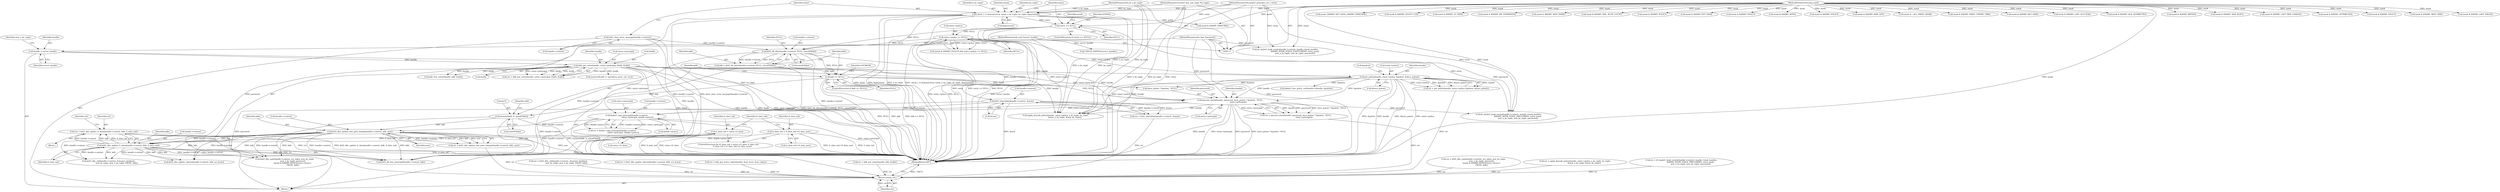 digraph "0_krb5_b863de7fbf080b15e347a736fdda0a82d42f4f6b@API" {
"1000540" [label="(Call,ret = krb5_dbe_update_tl_data(handle->context, kdb, tl_data_tail))"];
"1000542" [label="(Call,krb5_dbe_update_tl_data(handle->context, kdb, tl_data_tail))"];
"1000515" [label="(Call,krb5_dbe_update_last_pwd_change(handle->context, kdb, now))"];
"1000500" [label="(Call,kadm5_copy_principal(handle->context,\n                                    entry->principal, &(kdb->princ)))"];
"1000343" [label="(Call,krb5_timeofday(handle->context, &now))"];
"1000276" [label="(Call,krb5_db_alloc(handle->context, NULL, sizeof(*kdb)))"];
"1000151" [label="(Call,krb5_clear_error_message(handle->context))"];
"1000224" [label="(Call,entry->policy == NULL)"];
"1000163" [label="(Call,entry == NULL)"];
"1000155" [label="(Call,check_1_6_dummy(entry, mask, n_ks_tuple, ks_tuple, &password))"];
"1000119" [label="(MethodParameterIn,kadm5_principal_ent_t entry)"];
"1000120" [label="(MethodParameterIn,long mask)"];
"1000121" [label="(MethodParameterIn,int n_ks_tuple)"];
"1000122" [label="(MethodParameterIn,krb5_key_salt_tuple *ks_tuple)"];
"1000326" [label="(Call,passwd_check(handle, password, have_polent ? &polent : NULL,\n                           entry->principal))"];
"1000309" [label="(Call,get_policy(handle, entry->policy, &polent, &have_polent))"];
"1000249" [label="(Call,kdb_get_entry(handle, entry->principal, &kdb, &adb))"];
"1000136" [label="(Call,handle = server_handle)"];
"1000118" [label="(MethodParameterIn,void *server_handle)"];
"1000123" [label="(MethodParameterIn,char *password)"];
"1000285" [label="(Call,kdb == NULL)"];
"1000274" [label="(Call,kdb = krb5_db_alloc(handle->context, NULL, sizeof(*kdb)))"];
"1000290" [label="(Call,memset(kdb, 0, sizeof(*kdb)))"];
"1000528" [label="(Call,tl_data_tail = entry->tl_data)"];
"1000534" [label="(Call,tl_data_tail = tl_data_tail->tl_data_next)"];
"1000730" [label="(Return,return ret;)"];
"1000293" [label="(Call,sizeof(*kdb))"];
"1000121" [label="(MethodParameterIn,int n_ks_tuple)"];
"1000604" [label="(Call,mask & KADM5_KVNO)"];
"1000221" [label="(Call,mask & KADM5_POLICY)"];
"1000382" [label="(Call,mask & KADM5_MAX_LIFE)"];
"1000500" [label="(Call,kadm5_copy_principal(handle->context,\n                                    entry->principal, &(kdb->princ)))"];
"1000162" [label="(ControlStructure,if (entry == NULL))"];
"1000643" [label="(Call,k5_kadm5_hook_create(handle->context, handle->hook_handles,\n                               KADM5_HOOK_STAGE_PRECOMMIT, entry, mask,\n                               new_n_ks_tuple, new_ks_tuple, password))"];
"1000242" [label="(Call,mask & ~ALL_PRINC_MASK)"];
"1000730" [label="(Return,return ret;)"];
"1000343" [label="(Call,krb5_timeofday(handle->context, &now))"];
"1000501" [label="(Call,handle->context)"];
"1000290" [label="(Call,memset(kdb, 0, sizeof(*kdb)))"];
"1000424" [label="(Call,mask & KADM5_PRINC_EXPIRE_TIME)"];
"1000277" [label="(Call,handle->context)"];
"1000311" [label="(Call,entry->policy)"];
"1000118" [label="(MethodParameterIn,void *server_handle)"];
"1000326" [label="(Call,passwd_check(handle, password, have_polent ? &polent : NULL,\n                           entry->principal))"];
"1000209" [label="(Call,mask & KADM5_KEY_DATA)"];
"1000195" [label="(Call,mask & KADM5_LAST_SUCCESS)"];
"1000165" [label="(Identifier,NULL)"];
"1000296" [label="(Call,memset(&adb, 0, sizeof(osa_princ_ent_rec)))"];
"1000167" [label="(Identifier,EINVAL)"];
"1000164" [label="(Identifier,entry)"];
"1000732" [label="(MethodReturn,RET)"];
"1000307" [label="(Call,ret = get_policy(handle, entry->policy, &polent, &have_polent))"];
"1000533" [label="(Identifier,tl_data_tail)"];
"1000593" [label="(Call,ret = krb5_dbe_cpw(handle->context, act_mkey, new_ks_tuple,\n                           new_n_ks_tuple, password,\n                           (mask & KADM5_KVNO)?entry->kvno:1,\n                           FALSE, kdb))"];
"1000540" [label="(Call,ret = krb5_dbe_update_tl_data(handle->context, kdb, tl_data_tail))"];
"1000191" [label="(Call,mask & KADM5_AUX_ATTRIBUTES)"];
"1000123" [label="(MethodParameterIn,char *password)"];
"1000699" [label="(Call,k5_kadm5_hook_create(handle->context, handle->hook_handles,\n                                KADM5_HOOK_STAGE_POSTCOMMIT, entry, mask,\n                                new_n_ks_tuple, new_ks_tuple, password))"];
"1000284" [label="(ControlStructure,if (kdb == NULL))"];
"1000187" [label="(Call,mask & KADM5_MKVNO)"];
"1000547" [label="(Identifier,tl_data_tail)"];
"1000291" [label="(Identifier,kdb)"];
"1000251" [label="(Call,entry->principal)"];
"1000287" [label="(Identifier,NULL)"];
"1000124" [label="(Block,)"];
"1000249" [label="(Call,kdb_get_entry(handle, entry->principal, &kdb, &adb))"];
"1000220" [label="(Call,(mask & KADM5_POLICY) && entry->policy == NULL)"];
"1000155" [label="(Call,check_1_6_dummy(entry, mask, n_ks_tuple, ks_tuple, &password))"];
"1000551" [label="(Call,ret = apply_keysalt_policy(handle, entry->policy, n_ks_tuple, ks_tuple,\n                               &new_n_ks_tuple, &new_ks_tuple))"];
"1000504" [label="(Call,entry->principal)"];
"1000171" [label="(Call,mask & KADM5_PRINCIPAL)"];
"1000403" [label="(Call,mask & KADM5_MAX_RLIFE)"];
"1000172" [label="(Identifier,mask)"];
"1000158" [label="(Identifier,n_ks_tuple)"];
"1000641" [label="(Call,ret = k5_kadm5_hook_create(handle->context, handle->hook_handles,\n                               KADM5_HOOK_STAGE_PRECOMMIT, entry, mask,\n                               new_n_ks_tuple, new_ks_tuple, password))"];
"1000553" [label="(Call,apply_keysalt_policy(handle, entry->policy, n_ks_tuple, ks_tuple,\n                               &new_n_ks_tuple, &new_ks_tuple))"];
"1000546" [label="(Identifier,kdb)"];
"1000519" [label="(Identifier,kdb)"];
"1000183" [label="(Call,mask & KADM5_LAST_PWD_CHANGE)"];
"1000527" [label="(ControlStructure,for (tl_data_tail = entry->tl_data; tl_data_tail;\n             tl_data_tail = tl_data_tail->tl_data_next))"];
"1000361" [label="(Call,mask & KADM5_ATTRIBUTES)"];
"1000264" [label="(Call,kdb_free_entry(handle, kdb, &adb))"];
"1000256" [label="(Call,&adb)"];
"1000615" [label="(Call,ret = krb5_dbe_crk(handle->context, &master_keyblock,\n                           new_ks_tuple, new_n_ks_tuple, FALSE, kdb))"];
"1000143" [label="(Identifier,new_n_ks_tuple)"];
"1000136" [label="(Call,handle = server_handle)"];
"1000224" [label="(Call,entry->policy == NULL)"];
"1000120" [label="(MethodParameterIn,long mask)"];
"1000292" [label="(Literal,0)"];
"1000157" [label="(Identifier,mask)"];
"1000630" [label="(Call,ret = krb5_dbe_update_mkvno(handle->context, kdb, act_kvno))"];
"1000156" [label="(Identifier,entry)"];
"1000715" [label="(Call,krb5_db_free_principal(handle->context, kdb))"];
"1000327" [label="(Identifier,handle)"];
"1000149" [label="(Call,CHECK_HANDLE(server_handle))"];
"1000507" [label="(Call,&(kdb->princ))"];
"1000309" [label="(Call,get_policy(handle, entry->policy, &polent, &have_polent))"];
"1000137" [label="(Identifier,handle)"];
"1000329" [label="(Call,have_polent ? &polent : NULL)"];
"1000324" [label="(Call,ret = passwd_check(handle, password, have_polent ? &polent : NULL,\n                           entry->principal))"];
"1000665" [label="(Call,mask & KADM5_POLICY)"];
"1000151" [label="(Call,krb5_clear_error_message(handle->context))"];
"1000276" [label="(Call,krb5_db_alloc(handle->context, NULL, sizeof(*kdb)))"];
"1000228" [label="(Identifier,NULL)"];
"1000179" [label="(Call,mask & KADM5_MOD_TIME)"];
"1000160" [label="(Call,&password)"];
"1000341" [label="(Call,ret = krb5_timeofday(handle->context, &now))"];
"1000119" [label="(MethodParameterIn,kadm5_principal_ent_t entry)"];
"1000199" [label="(Call,mask & KADM5_LAST_FAILED)"];
"1000685" [label="(Call,mask | KADM5_KEY_DATA | KADM5_PRINCIPAL)"];
"1000724" [label="(Call,kadm5_free_policy_ent(handle->lhandle, &polent))"];
"1000543" [label="(Call,handle->context)"];
"1000275" [label="(Identifier,kdb)"];
"1000535" [label="(Identifier,tl_data_tail)"];
"1000236" [label="(Call,mask & KADM5_POLICY_CLR)"];
"1000344" [label="(Call,handle->context)"];
"1000316" [label="(Call,&have_polent)"];
"1000539" [label="(Block,)"];
"1000225" [label="(Call,entry->policy)"];
"1000523" [label="(Call,mask & KADM5_TL_DATA)"];
"1000549" [label="(Identifier,ret)"];
"1000617" [label="(Call,krb5_dbe_crk(handle->context, &master_keyblock,\n                           new_ks_tuple, new_n_ks_tuple, FALSE, kdb))"];
"1000472" [label="(Call,mask & KADM5_PW_EXPIRATION)"];
"1000595" [label="(Call,krb5_dbe_cpw(handle->context, act_mkey, new_ks_tuple,\n                           new_n_ks_tuple, password,\n                           (mask & KADM5_KVNO)?entry->kvno:1,\n                           FALSE, kdb))"];
"1000528" [label="(Call,tl_data_tail = entry->tl_data)"];
"1000516" [label="(Call,handle->context)"];
"1000280" [label="(Identifier,NULL)"];
"1000542" [label="(Call,krb5_dbe_update_tl_data(handle->context, kdb, tl_data_tail))"];
"1000175" [label="(Call,mask & KADM5_MOD_NAME)"];
"1000347" [label="(Call,&now)"];
"1000122" [label="(MethodParameterIn,krb5_key_salt_tuple *ks_tuple)"];
"1000541" [label="(Identifier,ret)"];
"1000202" [label="(Call,mask & KADM5_FAIL_AUTH_COUNT)"];
"1000233" [label="(Call,mask & KADM5_POLICY)"];
"1000163" [label="(Call,entry == NULL)"];
"1000534" [label="(Call,tl_data_tail = tl_data_tail->tl_data_next)"];
"1000289" [label="(Identifier,ENOMEM)"];
"1000285" [label="(Call,kdb == NULL)"];
"1000536" [label="(Call,tl_data_tail->tl_data_next)"];
"1000579" [label="(Call,mask & KADM5_KEY_DATA)"];
"1000254" [label="(Call,&kdb)"];
"1000731" [label="(Identifier,ret)"];
"1000303" [label="(Call,mask & KADM5_POLICY)"];
"1000567" [label="(Call,ret = kdb_get_active_mkey(handle, &act_kvno, &act_mkey))"];
"1000530" [label="(Call,entry->tl_data)"];
"1000310" [label="(Identifier,handle)"];
"1000334" [label="(Call,entry->principal)"];
"1000513" [label="(Call,ret = krb5_dbe_update_last_pwd_change(handle->context, kdb, now))"];
"1000159" [label="(Identifier,ks_tuple)"];
"1000314" [label="(Call,&polent)"];
"1000274" [label="(Call,kdb = krb5_db_alloc(handle->context, NULL, sizeof(*kdb)))"];
"1000498" [label="(Call,ret = kadm5_copy_principal(handle->context,\n                                    entry->principal, &(kdb->princ)))"];
"1000632" [label="(Call,krb5_dbe_update_mkvno(handle->context, kdb, act_kvno))"];
"1000250" [label="(Identifier,handle)"];
"1000281" [label="(Call,sizeof(*kdb))"];
"1000247" [label="(Call,ret = kdb_get_entry(handle, entry->principal, &kdb, &adb))"];
"1000298" [label="(Identifier,adb)"];
"1000515" [label="(Call,krb5_dbe_update_last_pwd_change(handle->context, kdb, now))"];
"1000520" [label="(Identifier,now)"];
"1000152" [label="(Call,handle->context)"];
"1000286" [label="(Identifier,kdb)"];
"1000328" [label="(Identifier,password)"];
"1000690" [label="(Call,ret = kdb_put_entry(handle, kdb, &adb))"];
"1000138" [label="(Identifier,server_handle)"];
"1000529" [label="(Identifier,tl_data_tail)"];
"1000540" -> "1000539"  [label="AST: "];
"1000540" -> "1000542"  [label="CFG: "];
"1000541" -> "1000540"  [label="AST: "];
"1000542" -> "1000540"  [label="AST: "];
"1000549" -> "1000540"  [label="CFG: "];
"1000540" -> "1000732"  [label="DDG: krb5_dbe_update_tl_data(handle->context, kdb, tl_data_tail)"];
"1000540" -> "1000732"  [label="DDG: ret"];
"1000542" -> "1000540"  [label="DDG: handle->context"];
"1000542" -> "1000540"  [label="DDG: kdb"];
"1000542" -> "1000540"  [label="DDG: tl_data_tail"];
"1000540" -> "1000730"  [label="DDG: ret"];
"1000542" -> "1000547"  [label="CFG: "];
"1000543" -> "1000542"  [label="AST: "];
"1000546" -> "1000542"  [label="AST: "];
"1000547" -> "1000542"  [label="AST: "];
"1000542" -> "1000732"  [label="DDG: tl_data_tail"];
"1000515" -> "1000542"  [label="DDG: handle->context"];
"1000515" -> "1000542"  [label="DDG: kdb"];
"1000528" -> "1000542"  [label="DDG: tl_data_tail"];
"1000534" -> "1000542"  [label="DDG: tl_data_tail"];
"1000542" -> "1000595"  [label="DDG: handle->context"];
"1000542" -> "1000595"  [label="DDG: kdb"];
"1000542" -> "1000617"  [label="DDG: handle->context"];
"1000542" -> "1000617"  [label="DDG: kdb"];
"1000542" -> "1000632"  [label="DDG: handle->context"];
"1000542" -> "1000632"  [label="DDG: kdb"];
"1000542" -> "1000715"  [label="DDG: handle->context"];
"1000542" -> "1000715"  [label="DDG: kdb"];
"1000515" -> "1000513"  [label="AST: "];
"1000515" -> "1000520"  [label="CFG: "];
"1000516" -> "1000515"  [label="AST: "];
"1000519" -> "1000515"  [label="AST: "];
"1000520" -> "1000515"  [label="AST: "];
"1000513" -> "1000515"  [label="CFG: "];
"1000515" -> "1000732"  [label="DDG: now"];
"1000515" -> "1000513"  [label="DDG: handle->context"];
"1000515" -> "1000513"  [label="DDG: kdb"];
"1000515" -> "1000513"  [label="DDG: now"];
"1000500" -> "1000515"  [label="DDG: handle->context"];
"1000290" -> "1000515"  [label="DDG: kdb"];
"1000515" -> "1000595"  [label="DDG: handle->context"];
"1000515" -> "1000595"  [label="DDG: kdb"];
"1000515" -> "1000617"  [label="DDG: handle->context"];
"1000515" -> "1000617"  [label="DDG: kdb"];
"1000515" -> "1000632"  [label="DDG: handle->context"];
"1000515" -> "1000632"  [label="DDG: kdb"];
"1000515" -> "1000715"  [label="DDG: handle->context"];
"1000515" -> "1000715"  [label="DDG: kdb"];
"1000500" -> "1000498"  [label="AST: "];
"1000500" -> "1000507"  [label="CFG: "];
"1000501" -> "1000500"  [label="AST: "];
"1000504" -> "1000500"  [label="AST: "];
"1000507" -> "1000500"  [label="AST: "];
"1000498" -> "1000500"  [label="CFG: "];
"1000500" -> "1000732"  [label="DDG: &(kdb->princ)"];
"1000500" -> "1000732"  [label="DDG: entry->principal"];
"1000500" -> "1000498"  [label="DDG: handle->context"];
"1000500" -> "1000498"  [label="DDG: entry->principal"];
"1000500" -> "1000498"  [label="DDG: &(kdb->princ)"];
"1000343" -> "1000500"  [label="DDG: handle->context"];
"1000326" -> "1000500"  [label="DDG: entry->principal"];
"1000249" -> "1000500"  [label="DDG: entry->principal"];
"1000500" -> "1000715"  [label="DDG: handle->context"];
"1000343" -> "1000341"  [label="AST: "];
"1000343" -> "1000347"  [label="CFG: "];
"1000344" -> "1000343"  [label="AST: "];
"1000347" -> "1000343"  [label="AST: "];
"1000341" -> "1000343"  [label="CFG: "];
"1000343" -> "1000732"  [label="DDG: &now"];
"1000343" -> "1000341"  [label="DDG: handle->context"];
"1000343" -> "1000341"  [label="DDG: &now"];
"1000276" -> "1000343"  [label="DDG: handle->context"];
"1000343" -> "1000715"  [label="DDG: handle->context"];
"1000276" -> "1000274"  [label="AST: "];
"1000276" -> "1000281"  [label="CFG: "];
"1000277" -> "1000276"  [label="AST: "];
"1000280" -> "1000276"  [label="AST: "];
"1000281" -> "1000276"  [label="AST: "];
"1000274" -> "1000276"  [label="CFG: "];
"1000276" -> "1000732"  [label="DDG: handle->context"];
"1000276" -> "1000274"  [label="DDG: handle->context"];
"1000276" -> "1000274"  [label="DDG: NULL"];
"1000151" -> "1000276"  [label="DDG: handle->context"];
"1000224" -> "1000276"  [label="DDG: NULL"];
"1000163" -> "1000276"  [label="DDG: NULL"];
"1000276" -> "1000285"  [label="DDG: NULL"];
"1000276" -> "1000715"  [label="DDG: handle->context"];
"1000151" -> "1000124"  [label="AST: "];
"1000151" -> "1000152"  [label="CFG: "];
"1000152" -> "1000151"  [label="AST: "];
"1000156" -> "1000151"  [label="CFG: "];
"1000151" -> "1000732"  [label="DDG: krb5_clear_error_message(handle->context)"];
"1000151" -> "1000732"  [label="DDG: handle->context"];
"1000224" -> "1000220"  [label="AST: "];
"1000224" -> "1000228"  [label="CFG: "];
"1000225" -> "1000224"  [label="AST: "];
"1000228" -> "1000224"  [label="AST: "];
"1000220" -> "1000224"  [label="CFG: "];
"1000224" -> "1000732"  [label="DDG: entry->policy"];
"1000224" -> "1000732"  [label="DDG: NULL"];
"1000224" -> "1000220"  [label="DDG: entry->policy"];
"1000224" -> "1000220"  [label="DDG: NULL"];
"1000163" -> "1000224"  [label="DDG: NULL"];
"1000224" -> "1000309"  [label="DDG: entry->policy"];
"1000224" -> "1000553"  [label="DDG: entry->policy"];
"1000163" -> "1000162"  [label="AST: "];
"1000163" -> "1000165"  [label="CFG: "];
"1000164" -> "1000163"  [label="AST: "];
"1000165" -> "1000163"  [label="AST: "];
"1000167" -> "1000163"  [label="CFG: "];
"1000172" -> "1000163"  [label="CFG: "];
"1000163" -> "1000732"  [label="DDG: entry"];
"1000163" -> "1000732"  [label="DDG: entry == NULL"];
"1000163" -> "1000732"  [label="DDG: NULL"];
"1000155" -> "1000163"  [label="DDG: entry"];
"1000119" -> "1000163"  [label="DDG: entry"];
"1000163" -> "1000643"  [label="DDG: entry"];
"1000155" -> "1000124"  [label="AST: "];
"1000155" -> "1000160"  [label="CFG: "];
"1000156" -> "1000155"  [label="AST: "];
"1000157" -> "1000155"  [label="AST: "];
"1000158" -> "1000155"  [label="AST: "];
"1000159" -> "1000155"  [label="AST: "];
"1000160" -> "1000155"  [label="AST: "];
"1000164" -> "1000155"  [label="CFG: "];
"1000155" -> "1000732"  [label="DDG: ks_tuple"];
"1000155" -> "1000732"  [label="DDG: mask"];
"1000155" -> "1000732"  [label="DDG: &password"];
"1000155" -> "1000732"  [label="DDG: n_ks_tuple"];
"1000155" -> "1000732"  [label="DDG: check_1_6_dummy(entry, mask, n_ks_tuple, ks_tuple, &password)"];
"1000119" -> "1000155"  [label="DDG: entry"];
"1000120" -> "1000155"  [label="DDG: mask"];
"1000121" -> "1000155"  [label="DDG: n_ks_tuple"];
"1000122" -> "1000155"  [label="DDG: ks_tuple"];
"1000155" -> "1000171"  [label="DDG: mask"];
"1000155" -> "1000553"  [label="DDG: n_ks_tuple"];
"1000155" -> "1000553"  [label="DDG: ks_tuple"];
"1000119" -> "1000117"  [label="AST: "];
"1000119" -> "1000732"  [label="DDG: entry"];
"1000119" -> "1000643"  [label="DDG: entry"];
"1000119" -> "1000699"  [label="DDG: entry"];
"1000120" -> "1000117"  [label="AST: "];
"1000120" -> "1000732"  [label="DDG: mask"];
"1000120" -> "1000171"  [label="DDG: mask"];
"1000120" -> "1000175"  [label="DDG: mask"];
"1000120" -> "1000179"  [label="DDG: mask"];
"1000120" -> "1000183"  [label="DDG: mask"];
"1000120" -> "1000187"  [label="DDG: mask"];
"1000120" -> "1000191"  [label="DDG: mask"];
"1000120" -> "1000195"  [label="DDG: mask"];
"1000120" -> "1000199"  [label="DDG: mask"];
"1000120" -> "1000202"  [label="DDG: mask"];
"1000120" -> "1000209"  [label="DDG: mask"];
"1000120" -> "1000221"  [label="DDG: mask"];
"1000120" -> "1000233"  [label="DDG: mask"];
"1000120" -> "1000236"  [label="DDG: mask"];
"1000120" -> "1000242"  [label="DDG: mask"];
"1000120" -> "1000303"  [label="DDG: mask"];
"1000120" -> "1000361"  [label="DDG: mask"];
"1000120" -> "1000382"  [label="DDG: mask"];
"1000120" -> "1000403"  [label="DDG: mask"];
"1000120" -> "1000424"  [label="DDG: mask"];
"1000120" -> "1000472"  [label="DDG: mask"];
"1000120" -> "1000523"  [label="DDG: mask"];
"1000120" -> "1000579"  [label="DDG: mask"];
"1000120" -> "1000604"  [label="DDG: mask"];
"1000120" -> "1000643"  [label="DDG: mask"];
"1000120" -> "1000665"  [label="DDG: mask"];
"1000120" -> "1000685"  [label="DDG: mask"];
"1000120" -> "1000699"  [label="DDG: mask"];
"1000121" -> "1000117"  [label="AST: "];
"1000121" -> "1000732"  [label="DDG: n_ks_tuple"];
"1000121" -> "1000553"  [label="DDG: n_ks_tuple"];
"1000122" -> "1000117"  [label="AST: "];
"1000122" -> "1000732"  [label="DDG: ks_tuple"];
"1000122" -> "1000553"  [label="DDG: ks_tuple"];
"1000326" -> "1000324"  [label="AST: "];
"1000326" -> "1000334"  [label="CFG: "];
"1000327" -> "1000326"  [label="AST: "];
"1000328" -> "1000326"  [label="AST: "];
"1000329" -> "1000326"  [label="AST: "];
"1000334" -> "1000326"  [label="AST: "];
"1000324" -> "1000326"  [label="CFG: "];
"1000326" -> "1000732"  [label="DDG: entry->principal"];
"1000326" -> "1000732"  [label="DDG: password"];
"1000326" -> "1000732"  [label="DDG: have_polent ? &polent : NULL"];
"1000326" -> "1000732"  [label="DDG: handle"];
"1000326" -> "1000324"  [label="DDG: handle"];
"1000326" -> "1000324"  [label="DDG: password"];
"1000326" -> "1000324"  [label="DDG: have_polent ? &polent : NULL"];
"1000326" -> "1000324"  [label="DDG: entry->principal"];
"1000309" -> "1000326"  [label="DDG: handle"];
"1000309" -> "1000326"  [label="DDG: &polent"];
"1000249" -> "1000326"  [label="DDG: handle"];
"1000249" -> "1000326"  [label="DDG: entry->principal"];
"1000123" -> "1000326"  [label="DDG: password"];
"1000285" -> "1000326"  [label="DDG: NULL"];
"1000326" -> "1000553"  [label="DDG: handle"];
"1000326" -> "1000595"  [label="DDG: password"];
"1000326" -> "1000643"  [label="DDG: password"];
"1000309" -> "1000307"  [label="AST: "];
"1000309" -> "1000316"  [label="CFG: "];
"1000310" -> "1000309"  [label="AST: "];
"1000311" -> "1000309"  [label="AST: "];
"1000314" -> "1000309"  [label="AST: "];
"1000316" -> "1000309"  [label="AST: "];
"1000307" -> "1000309"  [label="CFG: "];
"1000309" -> "1000732"  [label="DDG: handle"];
"1000309" -> "1000732"  [label="DDG: &have_polent"];
"1000309" -> "1000732"  [label="DDG: entry->policy"];
"1000309" -> "1000732"  [label="DDG: &polent"];
"1000309" -> "1000307"  [label="DDG: handle"];
"1000309" -> "1000307"  [label="DDG: entry->policy"];
"1000309" -> "1000307"  [label="DDG: &polent"];
"1000309" -> "1000307"  [label="DDG: &have_polent"];
"1000249" -> "1000309"  [label="DDG: handle"];
"1000309" -> "1000329"  [label="DDG: &polent"];
"1000309" -> "1000553"  [label="DDG: handle"];
"1000309" -> "1000553"  [label="DDG: entry->policy"];
"1000309" -> "1000724"  [label="DDG: &polent"];
"1000249" -> "1000247"  [label="AST: "];
"1000249" -> "1000256"  [label="CFG: "];
"1000250" -> "1000249"  [label="AST: "];
"1000251" -> "1000249"  [label="AST: "];
"1000254" -> "1000249"  [label="AST: "];
"1000256" -> "1000249"  [label="AST: "];
"1000247" -> "1000249"  [label="CFG: "];
"1000249" -> "1000732"  [label="DDG: entry->principal"];
"1000249" -> "1000732"  [label="DDG: &kdb"];
"1000249" -> "1000732"  [label="DDG: handle"];
"1000249" -> "1000732"  [label="DDG: &adb"];
"1000249" -> "1000247"  [label="DDG: handle"];
"1000249" -> "1000247"  [label="DDG: entry->principal"];
"1000249" -> "1000247"  [label="DDG: &kdb"];
"1000249" -> "1000247"  [label="DDG: &adb"];
"1000136" -> "1000249"  [label="DDG: handle"];
"1000249" -> "1000264"  [label="DDG: handle"];
"1000249" -> "1000264"  [label="DDG: &adb"];
"1000249" -> "1000296"  [label="DDG: &adb"];
"1000249" -> "1000553"  [label="DDG: handle"];
"1000136" -> "1000124"  [label="AST: "];
"1000136" -> "1000138"  [label="CFG: "];
"1000137" -> "1000136"  [label="AST: "];
"1000138" -> "1000136"  [label="AST: "];
"1000143" -> "1000136"  [label="CFG: "];
"1000136" -> "1000732"  [label="DDG: handle"];
"1000118" -> "1000136"  [label="DDG: server_handle"];
"1000118" -> "1000117"  [label="AST: "];
"1000118" -> "1000732"  [label="DDG: server_handle"];
"1000118" -> "1000149"  [label="DDG: server_handle"];
"1000123" -> "1000117"  [label="AST: "];
"1000123" -> "1000732"  [label="DDG: password"];
"1000123" -> "1000595"  [label="DDG: password"];
"1000123" -> "1000643"  [label="DDG: password"];
"1000123" -> "1000699"  [label="DDG: password"];
"1000285" -> "1000284"  [label="AST: "];
"1000285" -> "1000287"  [label="CFG: "];
"1000286" -> "1000285"  [label="AST: "];
"1000287" -> "1000285"  [label="AST: "];
"1000289" -> "1000285"  [label="CFG: "];
"1000291" -> "1000285"  [label="CFG: "];
"1000285" -> "1000732"  [label="DDG: kdb"];
"1000285" -> "1000732"  [label="DDG: kdb == NULL"];
"1000285" -> "1000732"  [label="DDG: NULL"];
"1000274" -> "1000285"  [label="DDG: kdb"];
"1000285" -> "1000290"  [label="DDG: kdb"];
"1000285" -> "1000329"  [label="DDG: NULL"];
"1000274" -> "1000124"  [label="AST: "];
"1000275" -> "1000274"  [label="AST: "];
"1000286" -> "1000274"  [label="CFG: "];
"1000274" -> "1000732"  [label="DDG: krb5_db_alloc(handle->context, NULL, sizeof(*kdb))"];
"1000290" -> "1000124"  [label="AST: "];
"1000290" -> "1000293"  [label="CFG: "];
"1000291" -> "1000290"  [label="AST: "];
"1000292" -> "1000290"  [label="AST: "];
"1000293" -> "1000290"  [label="AST: "];
"1000298" -> "1000290"  [label="CFG: "];
"1000290" -> "1000732"  [label="DDG: memset(kdb, 0, sizeof(*kdb))"];
"1000290" -> "1000715"  [label="DDG: kdb"];
"1000528" -> "1000527"  [label="AST: "];
"1000528" -> "1000530"  [label="CFG: "];
"1000529" -> "1000528"  [label="AST: "];
"1000530" -> "1000528"  [label="AST: "];
"1000533" -> "1000528"  [label="CFG: "];
"1000528" -> "1000732"  [label="DDG: entry->tl_data"];
"1000528" -> "1000732"  [label="DDG: tl_data_tail"];
"1000534" -> "1000527"  [label="AST: "];
"1000534" -> "1000536"  [label="CFG: "];
"1000535" -> "1000534"  [label="AST: "];
"1000536" -> "1000534"  [label="AST: "];
"1000533" -> "1000534"  [label="CFG: "];
"1000534" -> "1000732"  [label="DDG: tl_data_tail->tl_data_next"];
"1000534" -> "1000732"  [label="DDG: tl_data_tail"];
"1000730" -> "1000124"  [label="AST: "];
"1000730" -> "1000731"  [label="CFG: "];
"1000731" -> "1000730"  [label="AST: "];
"1000732" -> "1000730"  [label="CFG: "];
"1000730" -> "1000732"  [label="DDG: <RET>"];
"1000731" -> "1000730"  [label="DDG: ret"];
"1000567" -> "1000730"  [label="DDG: ret"];
"1000513" -> "1000730"  [label="DDG: ret"];
"1000498" -> "1000730"  [label="DDG: ret"];
"1000341" -> "1000730"  [label="DDG: ret"];
"1000593" -> "1000730"  [label="DDG: ret"];
"1000324" -> "1000730"  [label="DDG: ret"];
"1000690" -> "1000730"  [label="DDG: ret"];
"1000630" -> "1000730"  [label="DDG: ret"];
"1000615" -> "1000730"  [label="DDG: ret"];
"1000307" -> "1000730"  [label="DDG: ret"];
"1000551" -> "1000730"  [label="DDG: ret"];
"1000641" -> "1000730"  [label="DDG: ret"];
}
